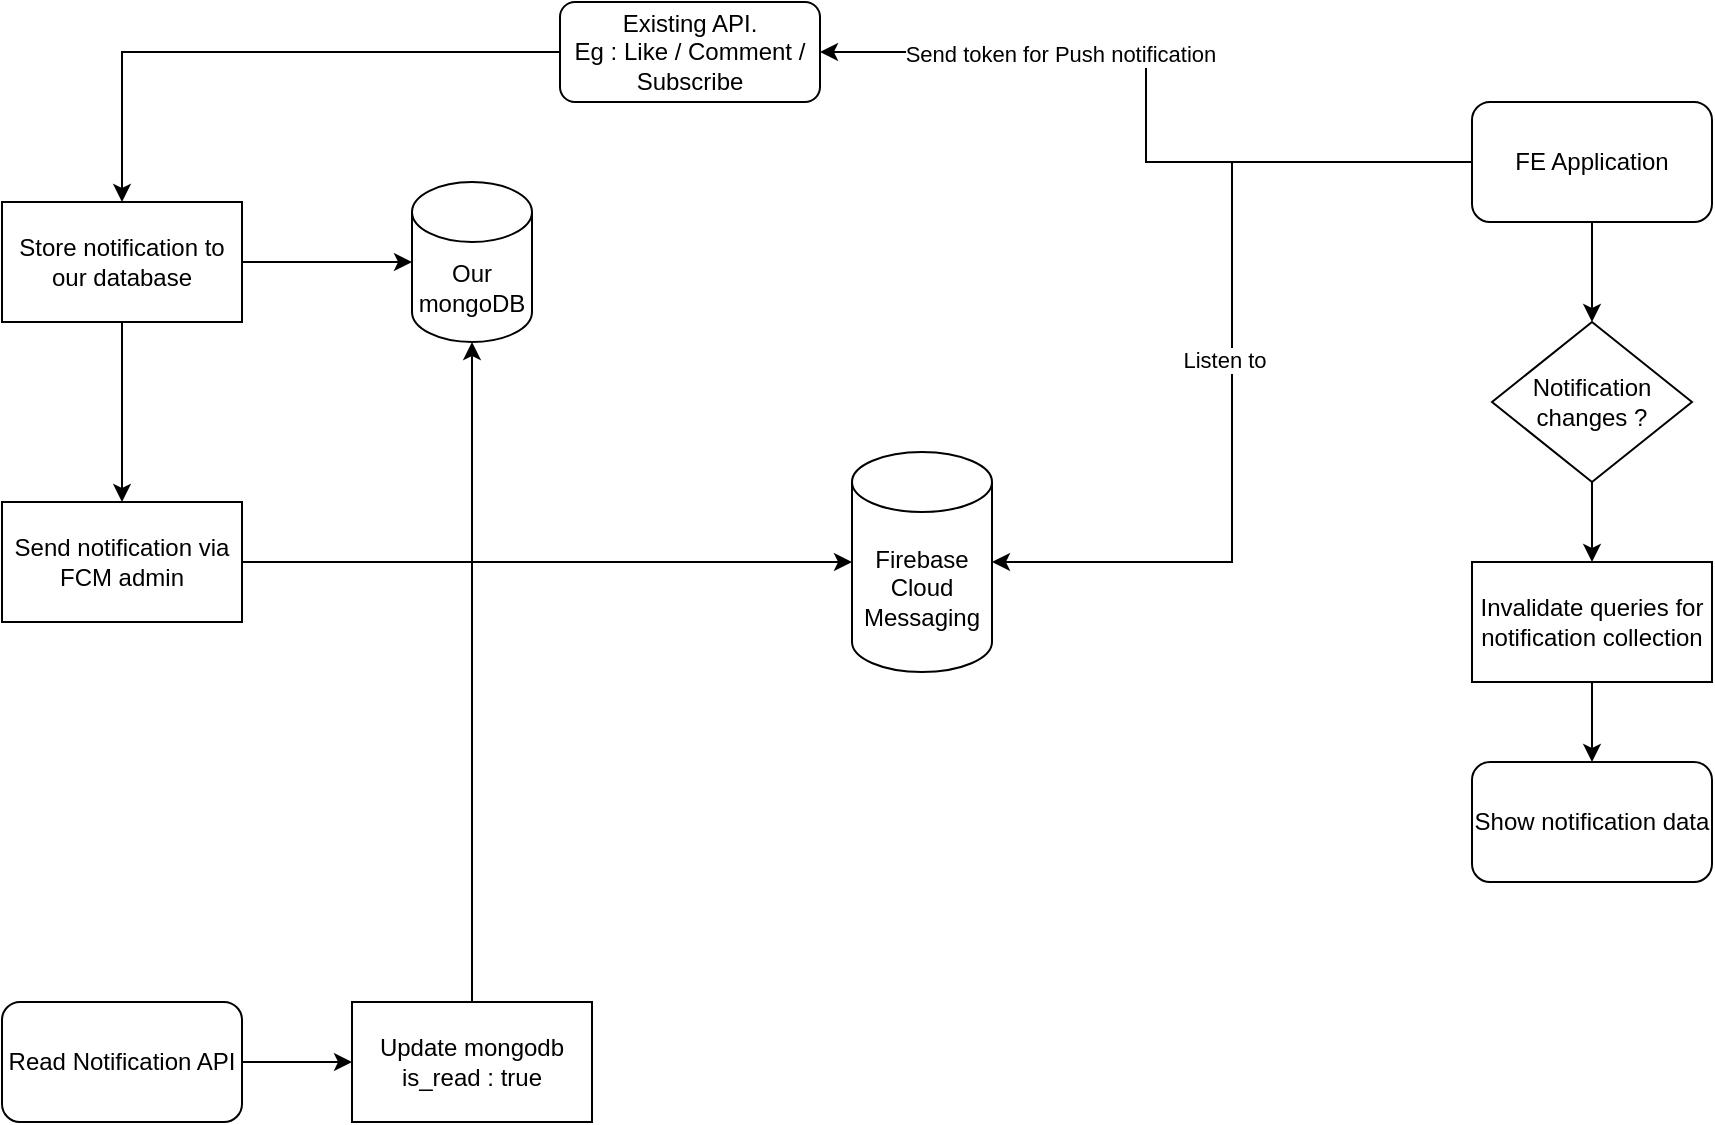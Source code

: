 <mxfile version="22.0.8" type="github">
  <diagram id="C5RBs43oDa-KdzZeNtuy" name="Page-1">
    <mxGraphModel dx="1434" dy="754" grid="1" gridSize="10" guides="1" tooltips="1" connect="1" arrows="1" fold="1" page="1" pageScale="1" pageWidth="827" pageHeight="1169" math="0" shadow="0">
      <root>
        <mxCell id="WIyWlLk6GJQsqaUBKTNV-0" />
        <mxCell id="WIyWlLk6GJQsqaUBKTNV-1" parent="WIyWlLk6GJQsqaUBKTNV-0" />
        <mxCell id="w33jrKx0RvdEpoLvv29Q-26" style="edgeStyle=orthogonalEdgeStyle;rounded=0;orthogonalLoop=1;jettySize=auto;html=1;" edge="1" parent="WIyWlLk6GJQsqaUBKTNV-1" source="WIyWlLk6GJQsqaUBKTNV-3" target="w33jrKx0RvdEpoLvv29Q-25">
          <mxGeometry relative="1" as="geometry" />
        </mxCell>
        <mxCell id="WIyWlLk6GJQsqaUBKTNV-3" value="Existing API.&lt;br&gt;Eg : Like / Comment / Subscribe" style="rounded=1;whiteSpace=wrap;html=1;fontSize=12;glass=0;strokeWidth=1;shadow=0;" parent="WIyWlLk6GJQsqaUBKTNV-1" vertex="1">
          <mxGeometry x="314" y="70" width="130" height="50" as="geometry" />
        </mxCell>
        <mxCell id="WIyWlLk6GJQsqaUBKTNV-4" value="Yes" style="rounded=0;html=1;jettySize=auto;orthogonalLoop=1;fontSize=11;endArrow=block;endFill=0;endSize=8;strokeWidth=1;shadow=0;labelBackgroundColor=none;edgeStyle=orthogonalEdgeStyle;" parent="WIyWlLk6GJQsqaUBKTNV-1" target="WIyWlLk6GJQsqaUBKTNV-10" edge="1">
          <mxGeometry y="20" relative="1" as="geometry">
            <mxPoint as="offset" />
            <mxPoint x="220" y="250" as="sourcePoint" />
          </mxGeometry>
        </mxCell>
        <mxCell id="WIyWlLk6GJQsqaUBKTNV-5" value="No" style="edgeStyle=orthogonalEdgeStyle;rounded=0;html=1;jettySize=auto;orthogonalLoop=1;fontSize=11;endArrow=block;endFill=0;endSize=8;strokeWidth=1;shadow=0;labelBackgroundColor=none;" parent="WIyWlLk6GJQsqaUBKTNV-1" source="WIyWlLk6GJQsqaUBKTNV-6" edge="1">
          <mxGeometry y="10" relative="1" as="geometry">
            <mxPoint as="offset" />
            <mxPoint x="320" y="210" as="targetPoint" />
          </mxGeometry>
        </mxCell>
        <mxCell id="WIyWlLk6GJQsqaUBKTNV-8" value="No" style="rounded=0;html=1;jettySize=auto;orthogonalLoop=1;fontSize=11;endArrow=block;endFill=0;endSize=8;strokeWidth=1;shadow=0;labelBackgroundColor=none;edgeStyle=orthogonalEdgeStyle;" parent="WIyWlLk6GJQsqaUBKTNV-1" target="WIyWlLk6GJQsqaUBKTNV-11" edge="1">
          <mxGeometry x="0.333" y="20" relative="1" as="geometry">
            <mxPoint as="offset" />
            <mxPoint x="220" y="370" as="sourcePoint" />
          </mxGeometry>
        </mxCell>
        <mxCell id="WIyWlLk6GJQsqaUBKTNV-9" value="Yes" style="edgeStyle=orthogonalEdgeStyle;rounded=0;html=1;jettySize=auto;orthogonalLoop=1;fontSize=11;endArrow=block;endFill=0;endSize=8;strokeWidth=1;shadow=0;labelBackgroundColor=none;" parent="WIyWlLk6GJQsqaUBKTNV-1" target="WIyWlLk6GJQsqaUBKTNV-12" edge="1">
          <mxGeometry y="10" relative="1" as="geometry">
            <mxPoint as="offset" />
            <mxPoint x="270" y="330" as="sourcePoint" />
          </mxGeometry>
        </mxCell>
        <mxCell id="w33jrKx0RvdEpoLvv29Q-33" style="edgeStyle=orthogonalEdgeStyle;rounded=0;orthogonalLoop=1;jettySize=auto;html=1;" edge="1" parent="WIyWlLk6GJQsqaUBKTNV-1" source="w33jrKx0RvdEpoLvv29Q-25" target="w33jrKx0RvdEpoLvv29Q-32">
          <mxGeometry relative="1" as="geometry" />
        </mxCell>
        <mxCell id="w33jrKx0RvdEpoLvv29Q-72" style="edgeStyle=orthogonalEdgeStyle;rounded=0;orthogonalLoop=1;jettySize=auto;html=1;" edge="1" parent="WIyWlLk6GJQsqaUBKTNV-1" source="w33jrKx0RvdEpoLvv29Q-25" target="w33jrKx0RvdEpoLvv29Q-66">
          <mxGeometry relative="1" as="geometry" />
        </mxCell>
        <mxCell id="w33jrKx0RvdEpoLvv29Q-25" value="Store notification to our database" style="rounded=0;whiteSpace=wrap;html=1;" vertex="1" parent="WIyWlLk6GJQsqaUBKTNV-1">
          <mxGeometry x="35" y="170" width="120" height="60" as="geometry" />
        </mxCell>
        <mxCell id="w33jrKx0RvdEpoLvv29Q-39" style="edgeStyle=orthogonalEdgeStyle;rounded=0;orthogonalLoop=1;jettySize=auto;html=1;" edge="1" parent="WIyWlLk6GJQsqaUBKTNV-1" source="w33jrKx0RvdEpoLvv29Q-30" target="w33jrKx0RvdEpoLvv29Q-38">
          <mxGeometry relative="1" as="geometry" />
        </mxCell>
        <mxCell id="w33jrKx0RvdEpoLvv29Q-62" style="edgeStyle=orthogonalEdgeStyle;rounded=0;orthogonalLoop=1;jettySize=auto;html=1;" edge="1" parent="WIyWlLk6GJQsqaUBKTNV-1" source="w33jrKx0RvdEpoLvv29Q-30" target="WIyWlLk6GJQsqaUBKTNV-3">
          <mxGeometry relative="1" as="geometry" />
        </mxCell>
        <mxCell id="w33jrKx0RvdEpoLvv29Q-63" value="Send token for Push notification" style="edgeLabel;html=1;align=center;verticalAlign=middle;resizable=0;points=[];" vertex="1" connectable="0" parent="w33jrKx0RvdEpoLvv29Q-62">
          <mxGeometry x="0.374" y="1" relative="1" as="geometry">
            <mxPoint as="offset" />
          </mxGeometry>
        </mxCell>
        <mxCell id="w33jrKx0RvdEpoLvv29Q-30" value="FE Application" style="rounded=1;whiteSpace=wrap;html=1;" vertex="1" parent="WIyWlLk6GJQsqaUBKTNV-1">
          <mxGeometry x="770" y="120" width="120" height="60" as="geometry" />
        </mxCell>
        <mxCell id="w33jrKx0RvdEpoLvv29Q-32" value="Our mongoDB" style="shape=cylinder3;whiteSpace=wrap;html=1;boundedLbl=1;backgroundOutline=1;size=15;" vertex="1" parent="WIyWlLk6GJQsqaUBKTNV-1">
          <mxGeometry x="240" y="160" width="60" height="80" as="geometry" />
        </mxCell>
        <mxCell id="w33jrKx0RvdEpoLvv29Q-41" style="edgeStyle=orthogonalEdgeStyle;rounded=0;orthogonalLoop=1;jettySize=auto;html=1;" edge="1" parent="WIyWlLk6GJQsqaUBKTNV-1" source="w33jrKx0RvdEpoLvv29Q-38" target="w33jrKx0RvdEpoLvv29Q-40">
          <mxGeometry relative="1" as="geometry" />
        </mxCell>
        <mxCell id="w33jrKx0RvdEpoLvv29Q-38" value="Notification changes ?" style="rhombus;whiteSpace=wrap;html=1;" vertex="1" parent="WIyWlLk6GJQsqaUBKTNV-1">
          <mxGeometry x="780" y="230" width="100" height="80" as="geometry" />
        </mxCell>
        <mxCell id="w33jrKx0RvdEpoLvv29Q-43" style="edgeStyle=orthogonalEdgeStyle;rounded=0;orthogonalLoop=1;jettySize=auto;html=1;entryX=0.5;entryY=0;entryDx=0;entryDy=0;" edge="1" parent="WIyWlLk6GJQsqaUBKTNV-1" source="w33jrKx0RvdEpoLvv29Q-40" target="w33jrKx0RvdEpoLvv29Q-42">
          <mxGeometry relative="1" as="geometry" />
        </mxCell>
        <mxCell id="w33jrKx0RvdEpoLvv29Q-40" value="Invalidate queries for notification collection" style="rounded=0;whiteSpace=wrap;html=1;" vertex="1" parent="WIyWlLk6GJQsqaUBKTNV-1">
          <mxGeometry x="770" y="350" width="120" height="60" as="geometry" />
        </mxCell>
        <mxCell id="w33jrKx0RvdEpoLvv29Q-42" value="Show notification data" style="rounded=1;whiteSpace=wrap;html=1;" vertex="1" parent="WIyWlLk6GJQsqaUBKTNV-1">
          <mxGeometry x="770" y="450" width="120" height="60" as="geometry" />
        </mxCell>
        <mxCell id="w33jrKx0RvdEpoLvv29Q-48" style="edgeStyle=orthogonalEdgeStyle;rounded=0;orthogonalLoop=1;jettySize=auto;html=1;" edge="1" parent="WIyWlLk6GJQsqaUBKTNV-1" source="w33jrKx0RvdEpoLvv29Q-46" target="w33jrKx0RvdEpoLvv29Q-47">
          <mxGeometry relative="1" as="geometry" />
        </mxCell>
        <mxCell id="w33jrKx0RvdEpoLvv29Q-46" value="Read Notification API" style="rounded=1;whiteSpace=wrap;html=1;" vertex="1" parent="WIyWlLk6GJQsqaUBKTNV-1">
          <mxGeometry x="35" y="570" width="120" height="60" as="geometry" />
        </mxCell>
        <mxCell id="w33jrKx0RvdEpoLvv29Q-57" style="edgeStyle=orthogonalEdgeStyle;rounded=0;orthogonalLoop=1;jettySize=auto;html=1;" edge="1" parent="WIyWlLk6GJQsqaUBKTNV-1" source="w33jrKx0RvdEpoLvv29Q-47" target="w33jrKx0RvdEpoLvv29Q-32">
          <mxGeometry relative="1" as="geometry">
            <Array as="points">
              <mxPoint x="270" y="520" />
              <mxPoint x="270" y="520" />
            </Array>
          </mxGeometry>
        </mxCell>
        <mxCell id="w33jrKx0RvdEpoLvv29Q-47" value="Update mongodb is_read : true" style="rounded=0;whiteSpace=wrap;html=1;" vertex="1" parent="WIyWlLk6GJQsqaUBKTNV-1">
          <mxGeometry x="210" y="570" width="120" height="60" as="geometry" />
        </mxCell>
        <mxCell id="w33jrKx0RvdEpoLvv29Q-59" value="Firebase Cloud Messaging" style="shape=cylinder3;whiteSpace=wrap;html=1;boundedLbl=1;backgroundOutline=1;size=15;" vertex="1" parent="WIyWlLk6GJQsqaUBKTNV-1">
          <mxGeometry x="460" y="295" width="70" height="110" as="geometry" />
        </mxCell>
        <mxCell id="w33jrKx0RvdEpoLvv29Q-68" style="edgeStyle=orthogonalEdgeStyle;rounded=0;orthogonalLoop=1;jettySize=auto;html=1;" edge="1" parent="WIyWlLk6GJQsqaUBKTNV-1" source="w33jrKx0RvdEpoLvv29Q-66" target="w33jrKx0RvdEpoLvv29Q-59">
          <mxGeometry relative="1" as="geometry" />
        </mxCell>
        <mxCell id="w33jrKx0RvdEpoLvv29Q-66" value="Send notification via FCM admin" style="rounded=0;whiteSpace=wrap;html=1;" vertex="1" parent="WIyWlLk6GJQsqaUBKTNV-1">
          <mxGeometry x="35" y="320" width="120" height="60" as="geometry" />
        </mxCell>
        <mxCell id="w33jrKx0RvdEpoLvv29Q-69" style="edgeStyle=orthogonalEdgeStyle;rounded=0;orthogonalLoop=1;jettySize=auto;html=1;entryX=1;entryY=0.5;entryDx=0;entryDy=0;entryPerimeter=0;" edge="1" parent="WIyWlLk6GJQsqaUBKTNV-1" source="w33jrKx0RvdEpoLvv29Q-30" target="w33jrKx0RvdEpoLvv29Q-59">
          <mxGeometry relative="1" as="geometry" />
        </mxCell>
        <mxCell id="w33jrKx0RvdEpoLvv29Q-70" value="Listen to" style="edgeLabel;html=1;align=center;verticalAlign=middle;resizable=0;points=[];" vertex="1" connectable="0" parent="w33jrKx0RvdEpoLvv29Q-69">
          <mxGeometry x="-0.005" y="-4" relative="1" as="geometry">
            <mxPoint as="offset" />
          </mxGeometry>
        </mxCell>
      </root>
    </mxGraphModel>
  </diagram>
</mxfile>
